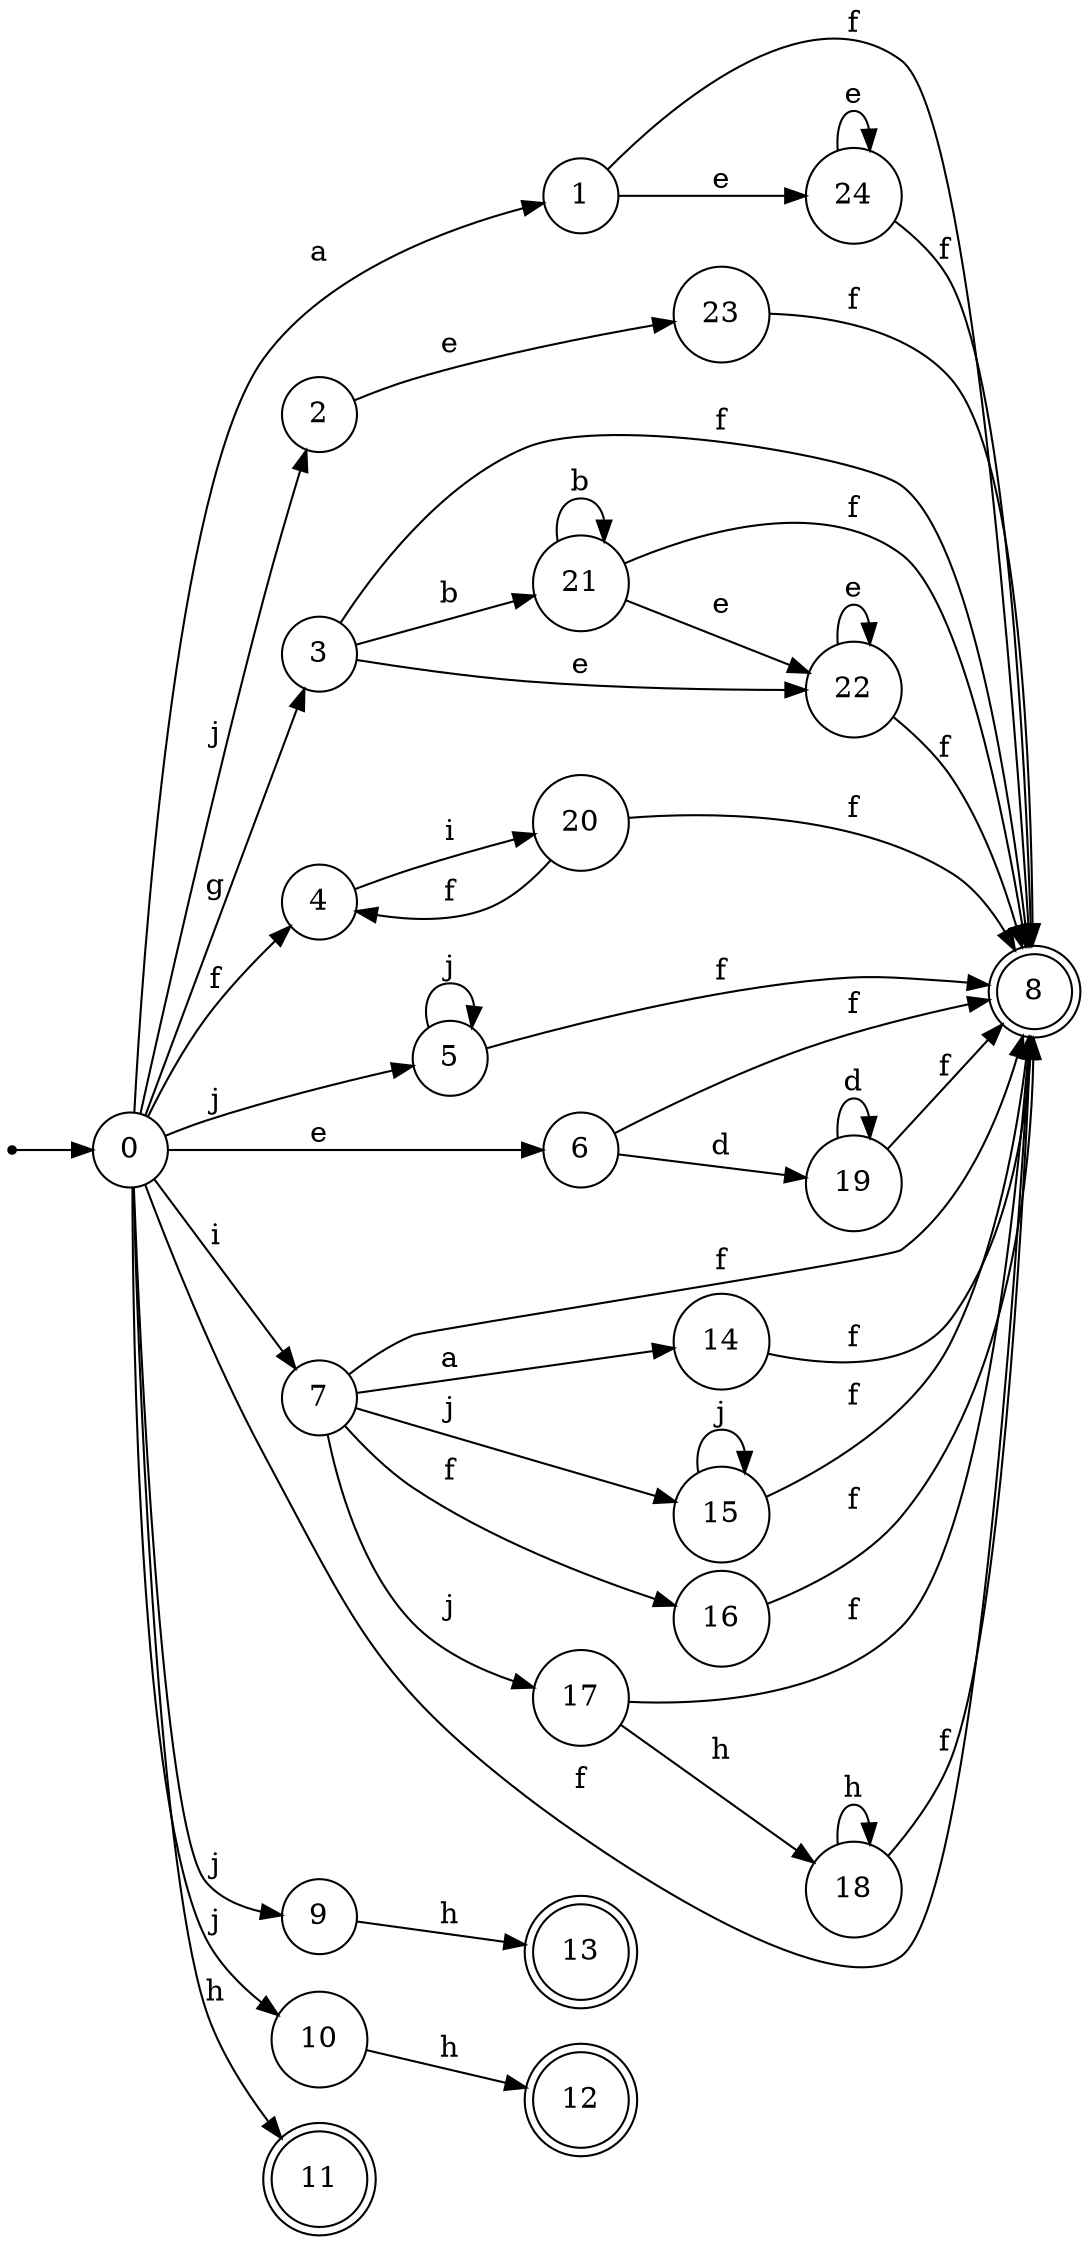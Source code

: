 digraph finite_state_machine {
rankdir=LR;
size="20,20";
node [shape = point]; "dummy0"
node [shape = circle]; "0";
"dummy0" -> "0";
node [shape = circle]; "1";
node [shape = circle]; "2";
node [shape = circle]; "3";
node [shape = circle]; "4";
node [shape = circle]; "5";
node [shape = circle]; "6";
node [shape = circle]; "7";
node [shape = doublecircle]; "8";node [shape = circle]; "9";
node [shape = circle]; "10";
node [shape = doublecircle]; "11";node [shape = doublecircle]; "12";node [shape = doublecircle]; "13";node [shape = circle]; "14";
node [shape = circle]; "15";
node [shape = circle]; "16";
node [shape = circle]; "17";
node [shape = circle]; "18";
node [shape = circle]; "19";
node [shape = circle]; "20";
node [shape = circle]; "21";
node [shape = circle]; "22";
node [shape = circle]; "23";
node [shape = circle]; "24";
"0" -> "1" [label = "a"];
 "0" -> "9" [label = "j"];
 "0" -> "2" [label = "j"];
 "0" -> "10" [label = "j"];
 "0" -> "5" [label = "j"];
 "0" -> "3" [label = "g"];
 "0" -> "8" [label = "f"];
 "0" -> "4" [label = "f"];
 "0" -> "6" [label = "e"];
 "0" -> "7" [label = "i"];
 "0" -> "11" [label = "h"];
 "10" -> "12" [label = "h"];
 "9" -> "13" [label = "h"];
 "7" -> "14" [label = "a"];
 "7" -> "17" [label = "j"];
 "7" -> "15" [label = "j"];
 "7" -> "16" [label = "f"];
 "7" -> "8" [label = "f"];
 "17" -> "18" [label = "h"];
 "17" -> "8" [label = "f"];
 "18" -> "18" [label = "h"];
 "18" -> "8" [label = "f"];
 "16" -> "8" [label = "f"];
 "15" -> "15" [label = "j"];
 "15" -> "8" [label = "f"];
 "14" -> "8" [label = "f"];
 "6" -> "19" [label = "d"];
 "6" -> "8" [label = "f"];
 "19" -> "19" [label = "d"];
 "19" -> "8" [label = "f"];
 "5" -> "5" [label = "j"];
 "5" -> "8" [label = "f"];
 "4" -> "20" [label = "i"];
 "20" -> "8" [label = "f"];
 "20" -> "4" [label = "f"];
 "3" -> "21" [label = "b"];
 "3" -> "22" [label = "e"];
 "3" -> "8" [label = "f"];
 "22" -> "22" [label = "e"];
 "22" -> "8" [label = "f"];
 "21" -> "21" [label = "b"];
 "21" -> "22" [label = "e"];
 "21" -> "8" [label = "f"];
 "2" -> "23" [label = "e"];
 "23" -> "8" [label = "f"];
 "1" -> "24" [label = "e"];
 "1" -> "8" [label = "f"];
 "24" -> "24" [label = "e"];
 "24" -> "8" [label = "f"];
 }
